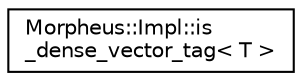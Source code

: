 digraph "Graphical Class Hierarchy"
{
 // LATEX_PDF_SIZE
  edge [fontname="Helvetica",fontsize="10",labelfontname="Helvetica",labelfontsize="10"];
  node [fontname="Helvetica",fontsize="10",shape=record];
  rankdir="LR";
  Node0 [label="Morpheus::Impl::is\l_dense_vector_tag\< T \>",height=0.2,width=0.4,color="black", fillcolor="white", style="filled",URL="$classMorpheus_1_1Impl_1_1is__dense__vector__tag.html",tooltip="Checks if the given type T is a valid Dense Vector Tag i.e it is a derived class of DenseVectorTag."];
}
